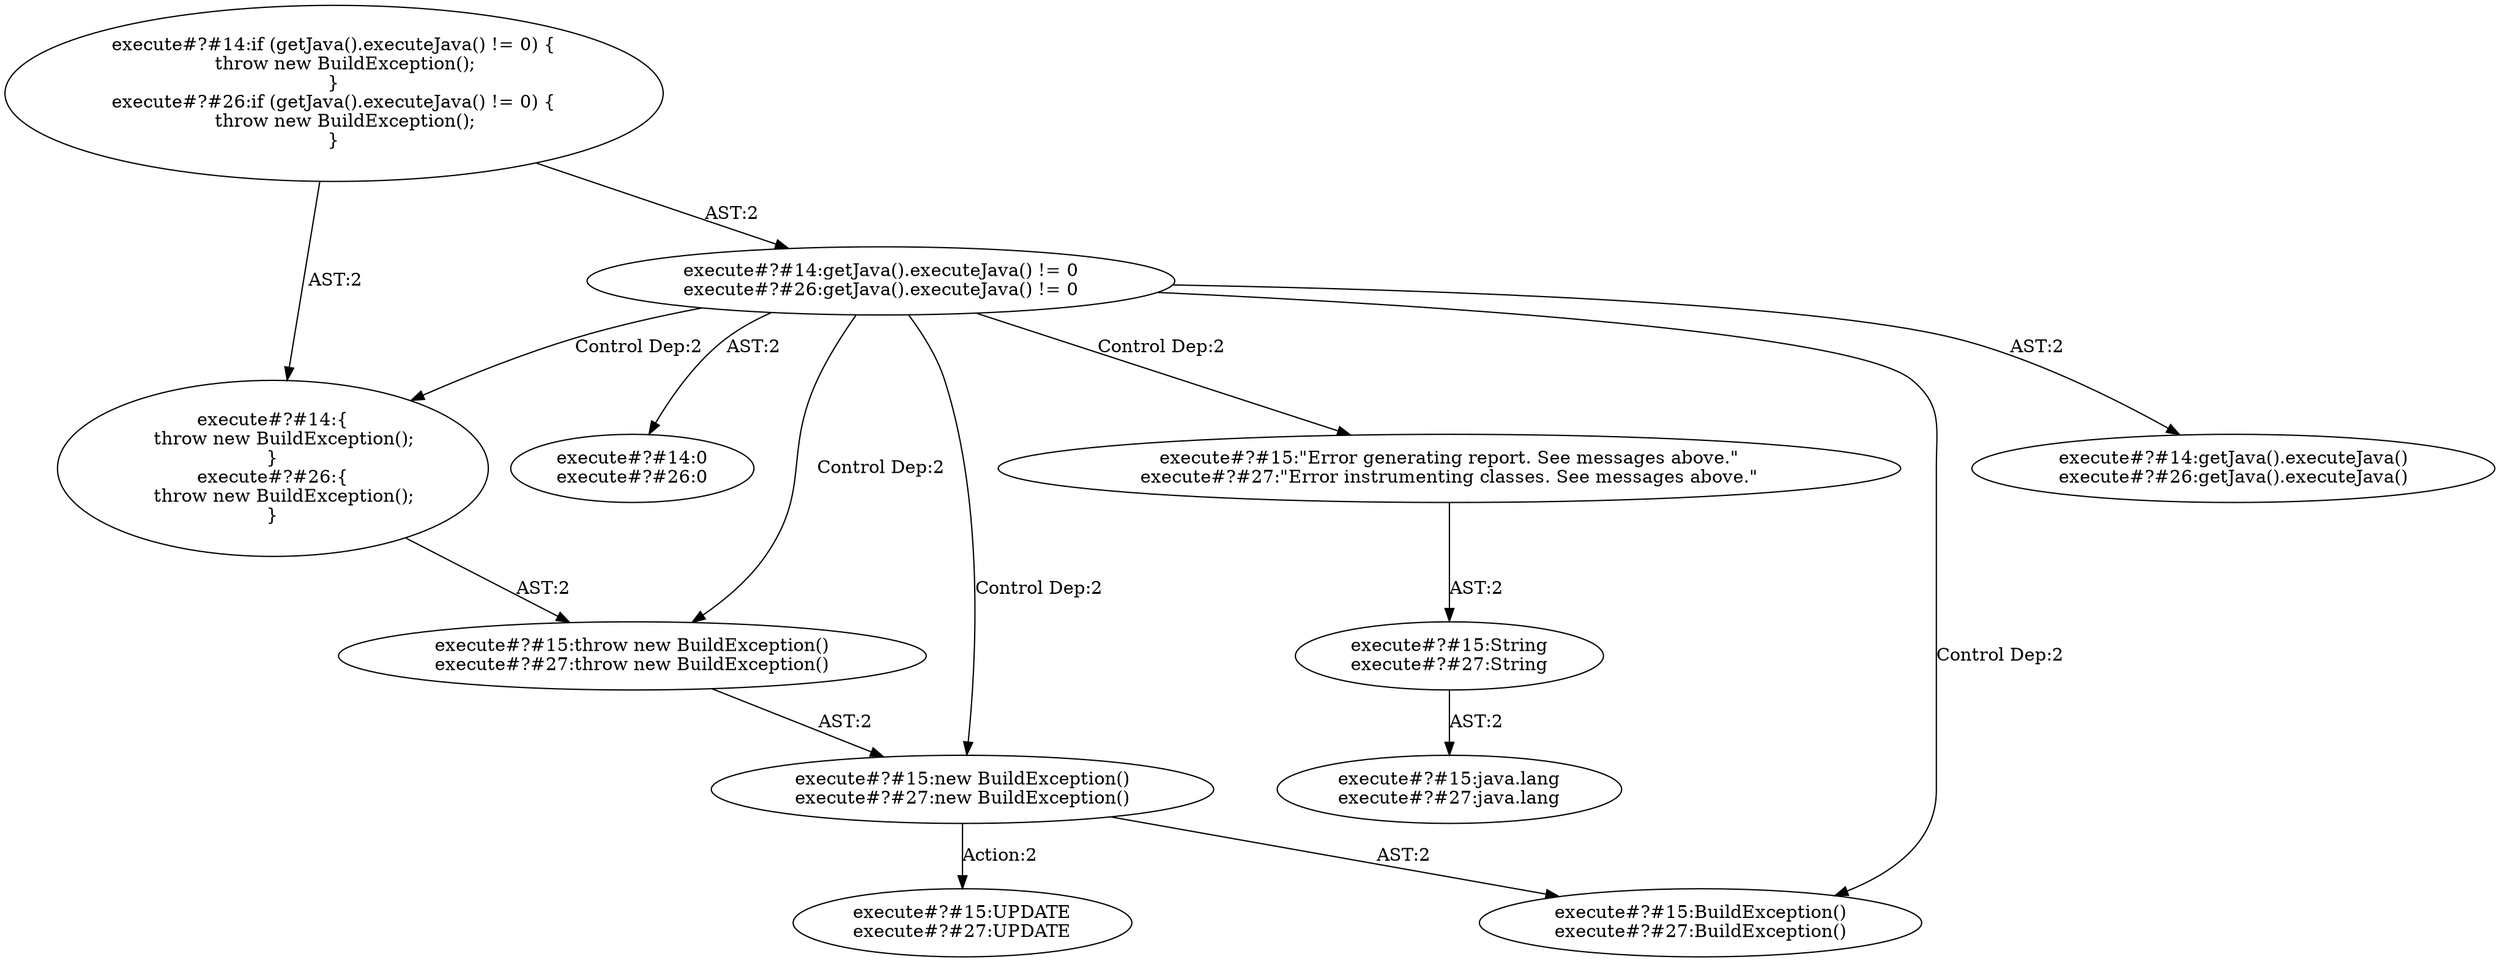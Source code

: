 digraph "Pattern" {
0 [label="execute#?#15:UPDATE
execute#?#27:UPDATE" shape=ellipse]
1 [label="execute#?#15:new BuildException()
execute#?#27:new BuildException()" shape=ellipse]
2 [label="execute#?#14:getJava().executeJava() != 0
execute#?#26:getJava().executeJava() != 0" shape=ellipse]
3 [label="execute#?#14:if (getJava().executeJava() != 0) \{
    throw new BuildException();
\}
execute#?#26:if (getJava().executeJava() != 0) \{
    throw new BuildException();
\}" shape=ellipse]
4 [label="execute#?#14:getJava().executeJava()
execute#?#26:getJava().executeJava()" shape=ellipse]
5 [label="execute#?#14:0
execute#?#26:0" shape=ellipse]
6 [label="execute#?#14:\{
    throw new BuildException();
\}
execute#?#26:\{
    throw new BuildException();
\}" shape=ellipse]
7 [label="execute#?#15:throw new BuildException()
execute#?#27:throw new BuildException()" shape=ellipse]
8 [label="execute#?#15:BuildException()
execute#?#27:BuildException()" shape=ellipse]
9 [label="execute#?#15:\"Error generating report. See messages above.\"
execute#?#27:\"Error instrumenting classes. See messages above.\"" shape=ellipse]
10 [label="execute#?#15:String
execute#?#27:String" shape=ellipse]
11 [label="execute#?#15:java.lang
execute#?#27:java.lang" shape=ellipse]
1 -> 0 [label="Action:2"];
1 -> 8 [label="AST:2"];
2 -> 1 [label="Control Dep:2"];
2 -> 4 [label="AST:2"];
2 -> 5 [label="AST:2"];
2 -> 6 [label="Control Dep:2"];
2 -> 7 [label="Control Dep:2"];
2 -> 8 [label="Control Dep:2"];
2 -> 9 [label="Control Dep:2"];
3 -> 2 [label="AST:2"];
3 -> 6 [label="AST:2"];
6 -> 7 [label="AST:2"];
7 -> 1 [label="AST:2"];
9 -> 10 [label="AST:2"];
10 -> 11 [label="AST:2"];
}